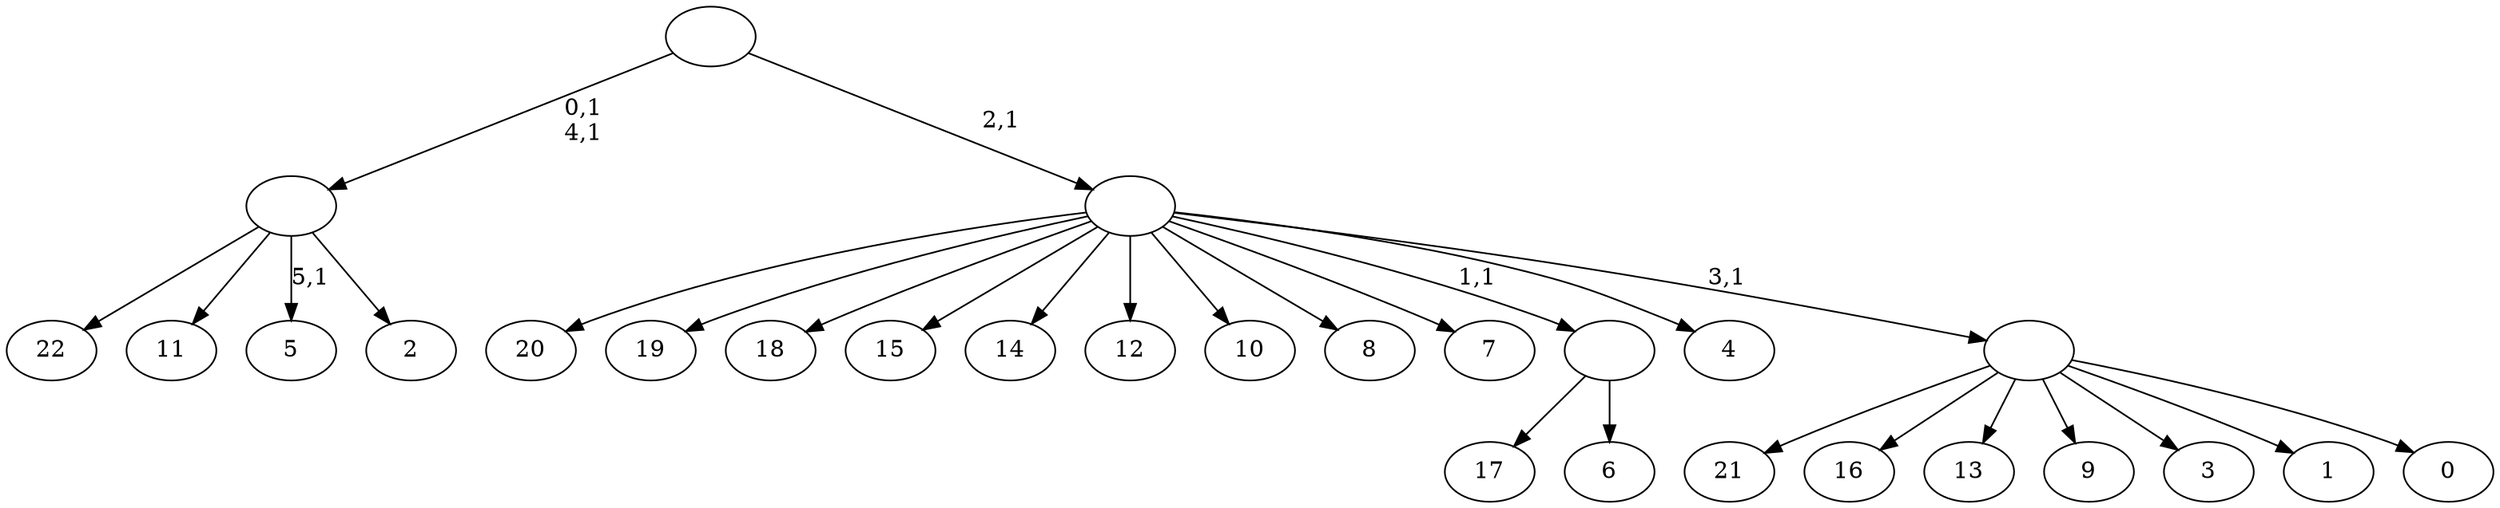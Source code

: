 digraph T {
	29 [label="22"]
	28 [label="21"]
	27 [label="20"]
	26 [label="19"]
	25 [label="18"]
	24 [label="17"]
	23 [label="16"]
	22 [label="15"]
	21 [label="14"]
	20 [label="13"]
	19 [label="12"]
	18 [label="11"]
	17 [label="10"]
	16 [label="9"]
	15 [label="8"]
	14 [label="7"]
	13 [label="6"]
	12 [label=""]
	11 [label="5"]
	9 [label="4"]
	8 [label="3"]
	7 [label="2"]
	6 [label=""]
	4 [label="1"]
	3 [label="0"]
	2 [label=""]
	1 [label=""]
	0 [label=""]
	12 -> 24 [label=""]
	12 -> 13 [label=""]
	6 -> 11 [label="5,1"]
	6 -> 29 [label=""]
	6 -> 18 [label=""]
	6 -> 7 [label=""]
	2 -> 28 [label=""]
	2 -> 23 [label=""]
	2 -> 20 [label=""]
	2 -> 16 [label=""]
	2 -> 8 [label=""]
	2 -> 4 [label=""]
	2 -> 3 [label=""]
	1 -> 27 [label=""]
	1 -> 26 [label=""]
	1 -> 25 [label=""]
	1 -> 22 [label=""]
	1 -> 21 [label=""]
	1 -> 19 [label=""]
	1 -> 17 [label=""]
	1 -> 15 [label=""]
	1 -> 14 [label=""]
	1 -> 12 [label="1,1"]
	1 -> 9 [label=""]
	1 -> 2 [label="3,1"]
	0 -> 6 [label="0,1\n4,1"]
	0 -> 1 [label="2,1"]
}
